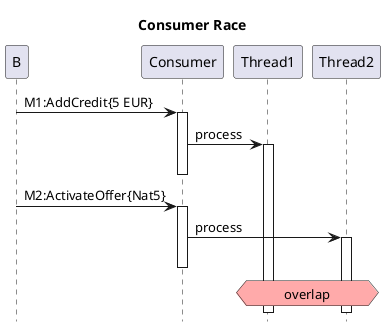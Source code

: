 @startuml
title Consumer Race
hide footbox

B->Consumer++: M1:AddCredit{5 EUR}
Consumer->Thread1++: process
Consumer--

B->Consumer++: M2:ActivateOffer{Nat5}
Consumer->Thread2++: process
hnote over Thread1,Thread2 #FFAAAA: overlap
Consumer--
@enduml
